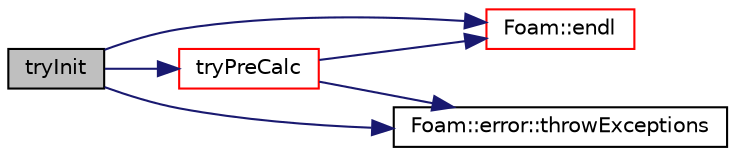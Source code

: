 digraph "tryInit"
{
  bgcolor="transparent";
  edge [fontname="Helvetica",fontsize="10",labelfontname="Helvetica",labelfontsize="10"];
  node [fontname="Helvetica",fontsize="10",shape=record];
  rankdir="LR";
  Node1 [label="tryInit",height=0.2,width=0.4,color="black", fillcolor="grey75", style="filled", fontcolor="black"];
  Node1 -> Node2 [color="midnightblue",fontsize="10",style="solid",fontname="Helvetica"];
  Node2 [label="Foam::endl",height=0.2,width=0.4,color="red",URL="$a10936.html#a2db8fe02a0d3909e9351bb4275b23ce4",tooltip="Add newline and flush stream. "];
  Node1 -> Node3 [color="midnightblue",fontsize="10",style="solid",fontname="Helvetica"];
  Node3 [label="Foam::error::throwExceptions",height=0.2,width=0.4,color="black",URL="$a00686.html#a91dd3090c6f6bb93e45fb3e4e8cf3b9c"];
  Node1 -> Node4 [color="midnightblue",fontsize="10",style="solid",fontname="Helvetica"];
  Node4 [label="tryPreCalc",height=0.2,width=0.4,color="red",URL="$a00192.html#a38ea6cd20b76c95e4e4056d9b28bd0c6",tooltip="Pre-time loop calculations. "];
  Node4 -> Node3 [color="midnightblue",fontsize="10",style="solid",fontname="Helvetica"];
  Node4 -> Node2 [color="midnightblue",fontsize="10",style="solid",fontname="Helvetica"];
}
